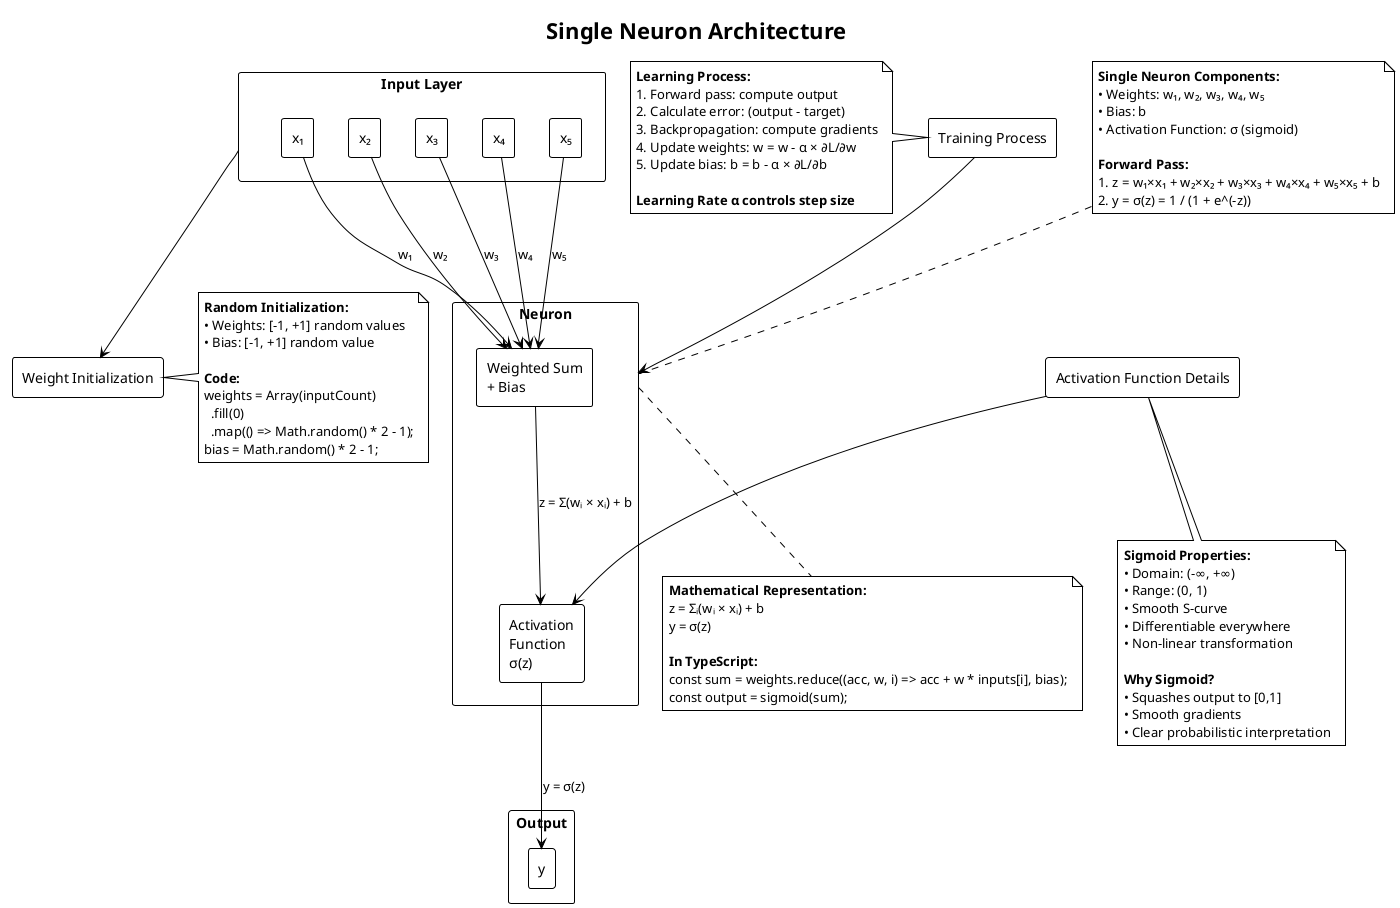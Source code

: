 @startuml neuron
!theme plain
title Single Neuron Architecture

rectangle "Input Layer" as inputs {
  rectangle "x₁" as x1
  rectangle "x₂" as x2
  rectangle "x₃" as x3
  rectangle "x₄" as x4
  rectangle "x₅" as x5
}

rectangle "Neuron" as neuron {
  rectangle "Weighted Sum\n+ Bias" as sum
  rectangle "Activation\nFunction\nσ(z)" as activation
  
  sum --> activation : "z = Σ(wᵢ × xᵢ) + b"
}

rectangle "Output" as output {
  rectangle "y" as y
}

' Connections with weights
x1 --> sum : "w₁"
x2 --> sum : "w₂"
x3 --> sum : "w₃"
x4 --> sum : "w₄"
x5 --> sum : "w₅"

activation --> y : "y = σ(z)"

note top of neuron
  **Single Neuron Components:**
  • Weights: w₁, w₂, w₃, w₄, w₅
  • Bias: b
  • Activation Function: σ (sigmoid)
  
  **Forward Pass:**
  1. z = w₁×x₁ + w₂×x₂ + w₃×x₃ + w₄×x₄ + w₅×x₅ + b
  2. y = σ(z) = 1 / (1 + e^(-z))
end note

note bottom of neuron
  **Mathematical Representation:**
  z = Σᵢ(wᵢ × xᵢ) + b
  y = σ(z)
  
  **In TypeScript:**
  const sum = weights.reduce((acc, w, i) => acc + w * inputs[i], bias);
  const output = sigmoid(sum);
end note

rectangle "Weight Initialization" as init
note right of init
  **Random Initialization:**
  • Weights: [-1, +1] random values
  • Bias: [-1, +1] random value
  
  **Code:**
  weights = Array(inputCount)
    .fill(0)
    .map(() => Math.random() * 2 - 1);
  bias = Math.random() * 2 - 1;
end note

rectangle "Training Process" as training
note left of training
  **Learning Process:**
  1. Forward pass: compute output
  2. Calculate error: (output - target)
  3. Backpropagation: compute gradients
  4. Update weights: w = w - α × ∂L/∂w
  5. Update bias: b = b - α × ∂L/∂b
  
  **Learning Rate α controls step size**
end note

rectangle "Activation Function Details" as activation_details
note bottom of activation_details
  **Sigmoid Properties:**
  • Domain: (-∞, +∞)
  • Range: (0, 1)
  • Smooth S-curve
  • Differentiable everywhere
  • Non-linear transformation
  
  **Why Sigmoid?**
  • Squashes output to [0,1]
  • Smooth gradients
  • Clear probabilistic interpretation
end note

' Additional connections for layout
inputs --> init
training --> neuron
activation_details --> activation

@enduml
